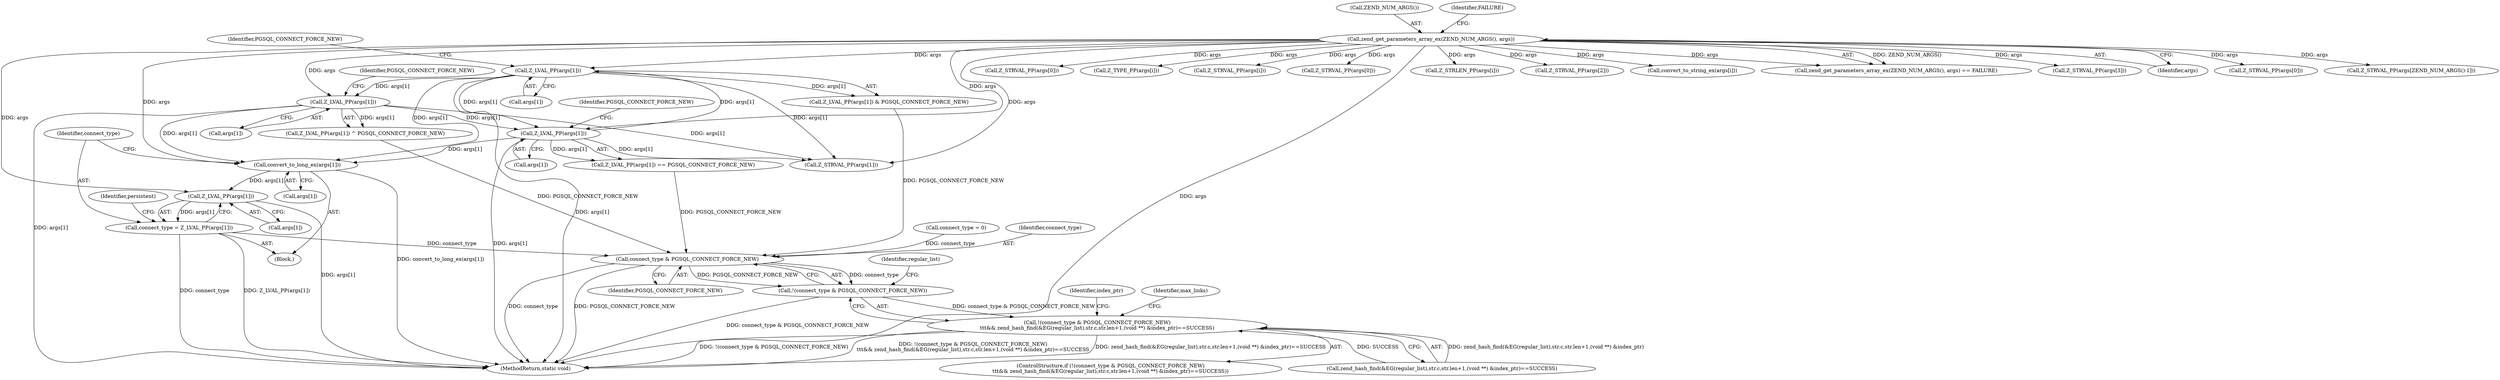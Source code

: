 digraph "0_php_4435b9142ff9813845d5c97ab29a5d637bedb257_5@pointer" {
"1000451" [label="(Call,convert_to_long_ex(args[1]))"];
"1000391" [label="(Call,Z_LVAL_PP(args[1]))"];
"1000381" [label="(Call,Z_LVAL_PP(args[1]))"];
"1000401" [label="(Call,Z_LVAL_PP(args[1]))"];
"1000343" [label="(Call,zend_get_parameters_array_ex(ZEND_NUM_ARGS(), args))"];
"1000457" [label="(Call,Z_LVAL_PP(args[1]))"];
"1000455" [label="(Call,connect_type = Z_LVAL_PP(args[1]))"];
"1000761" [label="(Call,connect_type & PGSQL_CONNECT_FORCE_NEW)"];
"1000760" [label="(Call,!(connect_type & PGSQL_CONNECT_FORCE_NEW))"];
"1000759" [label="(Call,!(connect_type & PGSQL_CONNECT_FORCE_NEW)\n\t\t\t&& zend_hash_find(&EG(regular_list),str.c,str.len+1,(void **) &index_ptr)==SUCCESS)"];
"1000465" [label="(Call,Z_STRVAL_PP(args[0]))"];
"1000381" [label="(Call,Z_LVAL_PP(args[1]))"];
"1000760" [label="(Call,!(connect_type & PGSQL_CONNECT_FORCE_NEW))"];
"1000391" [label="(Call,Z_LVAL_PP(args[1]))"];
"1000344" [label="(Call,ZEND_NUM_ARGS())"];
"1000373" [label="(Call,Z_TYPE_PP(args[i]))"];
"1000503" [label="(Identifier,persistent)"];
"1000457" [label="(Call,Z_LVAL_PP(args[1]))"];
"1000452" [label="(Call,args[1])"];
"1000417" [label="(Call,Z_STRVAL_PP(args[i]))"];
"1000405" [label="(Identifier,PGSQL_CONNECT_FORCE_NEW)"];
"1000346" [label="(Identifier,FAILURE)"];
"1000456" [label="(Identifier,connect_type)"];
"1000395" [label="(Identifier,PGSQL_CONNECT_FORCE_NEW)"];
"1000447" [label="(Call,Z_STRVAL_PP(args[0]))"];
"1000421" [label="(Call,Z_STRLEN_PP(args[i]))"];
"1000759" [label="(Call,!(connect_type & PGSQL_CONNECT_FORCE_NEW)\n\t\t\t&& zend_hash_find(&EG(regular_list),str.c,str.len+1,(void **) &index_ptr)==SUCCESS)"];
"1000471" [label="(Call,Z_STRVAL_PP(args[1]))"];
"1000496" [label="(Call,Z_STRVAL_PP(args[2]))"];
"1000406" [label="(Call,convert_to_string_ex(args[i]))"];
"1000458" [label="(Call,args[1])"];
"1000382" [label="(Call,args[1])"];
"1000764" [label="(Call,zend_hash_find(&EG(regular_list),str.c,str.len+1,(void **) &index_ptr)==SUCCESS)"];
"1000846" [label="(Identifier,max_links)"];
"1000401" [label="(Call,Z_LVAL_PP(args[1]))"];
"1000342" [label="(Call,zend_get_parameters_array_ex(ZEND_NUM_ARGS(), args) == FAILURE)"];
"1000962" [label="(MethodReturn,static void)"];
"1000768" [label="(Identifier,regular_list)"];
"1000758" [label="(ControlStructure,if (!(connect_type & PGSQL_CONNECT_FORCE_NEW)\n\t\t\t&& zend_hash_find(&EG(regular_list),str.c,str.len+1,(void **) &index_ptr)==SUCCESS))"];
"1000489" [label="(Call,Z_STRVAL_PP(args[3]))"];
"1000345" [label="(Identifier,args)"];
"1000763" [label="(Identifier,PGSQL_CONNECT_FORCE_NEW)"];
"1000329" [label="(Call,connect_type = 0)"];
"1000392" [label="(Call,args[1])"];
"1000390" [label="(Call,Z_LVAL_PP(args[1]) & PGSQL_CONNECT_FORCE_NEW)"];
"1000444" [label="(Block,)"];
"1000380" [label="(Call,Z_LVAL_PP(args[1]) == PGSQL_CONNECT_FORCE_NEW)"];
"1000789" [label="(Identifier,index_ptr)"];
"1000451" [label="(Call,convert_to_long_ex(args[1]))"];
"1000343" [label="(Call,zend_get_parameters_array_ex(ZEND_NUM_ARGS(), args))"];
"1000402" [label="(Call,args[1])"];
"1000455" [label="(Call,connect_type = Z_LVAL_PP(args[1]))"];
"1000435" [label="(Call,Z_STRVAL_PP(args[0]))"];
"1000477" [label="(Call,Z_STRVAL_PP(args[ZEND_NUM_ARGS()-1]))"];
"1000761" [label="(Call,connect_type & PGSQL_CONNECT_FORCE_NEW)"];
"1000385" [label="(Identifier,PGSQL_CONNECT_FORCE_NEW)"];
"1000762" [label="(Identifier,connect_type)"];
"1000400" [label="(Call,Z_LVAL_PP(args[1]) ^ PGSQL_CONNECT_FORCE_NEW)"];
"1000451" -> "1000444"  [label="AST: "];
"1000451" -> "1000452"  [label="CFG: "];
"1000452" -> "1000451"  [label="AST: "];
"1000456" -> "1000451"  [label="CFG: "];
"1000451" -> "1000962"  [label="DDG: convert_to_long_ex(args[1])"];
"1000391" -> "1000451"  [label="DDG: args[1]"];
"1000401" -> "1000451"  [label="DDG: args[1]"];
"1000381" -> "1000451"  [label="DDG: args[1]"];
"1000343" -> "1000451"  [label="DDG: args"];
"1000451" -> "1000457"  [label="DDG: args[1]"];
"1000391" -> "1000390"  [label="AST: "];
"1000391" -> "1000392"  [label="CFG: "];
"1000392" -> "1000391"  [label="AST: "];
"1000395" -> "1000391"  [label="CFG: "];
"1000391" -> "1000962"  [label="DDG: args[1]"];
"1000391" -> "1000381"  [label="DDG: args[1]"];
"1000391" -> "1000390"  [label="DDG: args[1]"];
"1000381" -> "1000391"  [label="DDG: args[1]"];
"1000343" -> "1000391"  [label="DDG: args"];
"1000391" -> "1000401"  [label="DDG: args[1]"];
"1000391" -> "1000471"  [label="DDG: args[1]"];
"1000381" -> "1000380"  [label="AST: "];
"1000381" -> "1000382"  [label="CFG: "];
"1000382" -> "1000381"  [label="AST: "];
"1000385" -> "1000381"  [label="CFG: "];
"1000381" -> "1000962"  [label="DDG: args[1]"];
"1000381" -> "1000380"  [label="DDG: args[1]"];
"1000401" -> "1000381"  [label="DDG: args[1]"];
"1000343" -> "1000381"  [label="DDG: args"];
"1000381" -> "1000471"  [label="DDG: args[1]"];
"1000401" -> "1000400"  [label="AST: "];
"1000401" -> "1000402"  [label="CFG: "];
"1000402" -> "1000401"  [label="AST: "];
"1000405" -> "1000401"  [label="CFG: "];
"1000401" -> "1000962"  [label="DDG: args[1]"];
"1000401" -> "1000400"  [label="DDG: args[1]"];
"1000343" -> "1000401"  [label="DDG: args"];
"1000401" -> "1000471"  [label="DDG: args[1]"];
"1000343" -> "1000342"  [label="AST: "];
"1000343" -> "1000345"  [label="CFG: "];
"1000344" -> "1000343"  [label="AST: "];
"1000345" -> "1000343"  [label="AST: "];
"1000346" -> "1000343"  [label="CFG: "];
"1000343" -> "1000962"  [label="DDG: args"];
"1000343" -> "1000342"  [label="DDG: ZEND_NUM_ARGS()"];
"1000343" -> "1000342"  [label="DDG: args"];
"1000343" -> "1000373"  [label="DDG: args"];
"1000343" -> "1000406"  [label="DDG: args"];
"1000343" -> "1000417"  [label="DDG: args"];
"1000343" -> "1000421"  [label="DDG: args"];
"1000343" -> "1000435"  [label="DDG: args"];
"1000343" -> "1000447"  [label="DDG: args"];
"1000343" -> "1000457"  [label="DDG: args"];
"1000343" -> "1000465"  [label="DDG: args"];
"1000343" -> "1000471"  [label="DDG: args"];
"1000343" -> "1000477"  [label="DDG: args"];
"1000343" -> "1000489"  [label="DDG: args"];
"1000343" -> "1000496"  [label="DDG: args"];
"1000457" -> "1000455"  [label="AST: "];
"1000457" -> "1000458"  [label="CFG: "];
"1000458" -> "1000457"  [label="AST: "];
"1000455" -> "1000457"  [label="CFG: "];
"1000457" -> "1000962"  [label="DDG: args[1]"];
"1000457" -> "1000455"  [label="DDG: args[1]"];
"1000455" -> "1000444"  [label="AST: "];
"1000456" -> "1000455"  [label="AST: "];
"1000503" -> "1000455"  [label="CFG: "];
"1000455" -> "1000962"  [label="DDG: Z_LVAL_PP(args[1])"];
"1000455" -> "1000962"  [label="DDG: connect_type"];
"1000455" -> "1000761"  [label="DDG: connect_type"];
"1000761" -> "1000760"  [label="AST: "];
"1000761" -> "1000763"  [label="CFG: "];
"1000762" -> "1000761"  [label="AST: "];
"1000763" -> "1000761"  [label="AST: "];
"1000760" -> "1000761"  [label="CFG: "];
"1000761" -> "1000962"  [label="DDG: connect_type"];
"1000761" -> "1000962"  [label="DDG: PGSQL_CONNECT_FORCE_NEW"];
"1000761" -> "1000760"  [label="DDG: connect_type"];
"1000761" -> "1000760"  [label="DDG: PGSQL_CONNECT_FORCE_NEW"];
"1000329" -> "1000761"  [label="DDG: connect_type"];
"1000400" -> "1000761"  [label="DDG: PGSQL_CONNECT_FORCE_NEW"];
"1000380" -> "1000761"  [label="DDG: PGSQL_CONNECT_FORCE_NEW"];
"1000390" -> "1000761"  [label="DDG: PGSQL_CONNECT_FORCE_NEW"];
"1000760" -> "1000759"  [label="AST: "];
"1000768" -> "1000760"  [label="CFG: "];
"1000759" -> "1000760"  [label="CFG: "];
"1000760" -> "1000962"  [label="DDG: connect_type & PGSQL_CONNECT_FORCE_NEW"];
"1000760" -> "1000759"  [label="DDG: connect_type & PGSQL_CONNECT_FORCE_NEW"];
"1000759" -> "1000758"  [label="AST: "];
"1000759" -> "1000764"  [label="CFG: "];
"1000764" -> "1000759"  [label="AST: "];
"1000789" -> "1000759"  [label="CFG: "];
"1000846" -> "1000759"  [label="CFG: "];
"1000759" -> "1000962"  [label="DDG: !(connect_type & PGSQL_CONNECT_FORCE_NEW)"];
"1000759" -> "1000962"  [label="DDG: !(connect_type & PGSQL_CONNECT_FORCE_NEW)\n\t\t\t&& zend_hash_find(&EG(regular_list),str.c,str.len+1,(void **) &index_ptr)==SUCCESS"];
"1000759" -> "1000962"  [label="DDG: zend_hash_find(&EG(regular_list),str.c,str.len+1,(void **) &index_ptr)==SUCCESS"];
"1000764" -> "1000759"  [label="DDG: zend_hash_find(&EG(regular_list),str.c,str.len+1,(void **) &index_ptr)"];
"1000764" -> "1000759"  [label="DDG: SUCCESS"];
}
